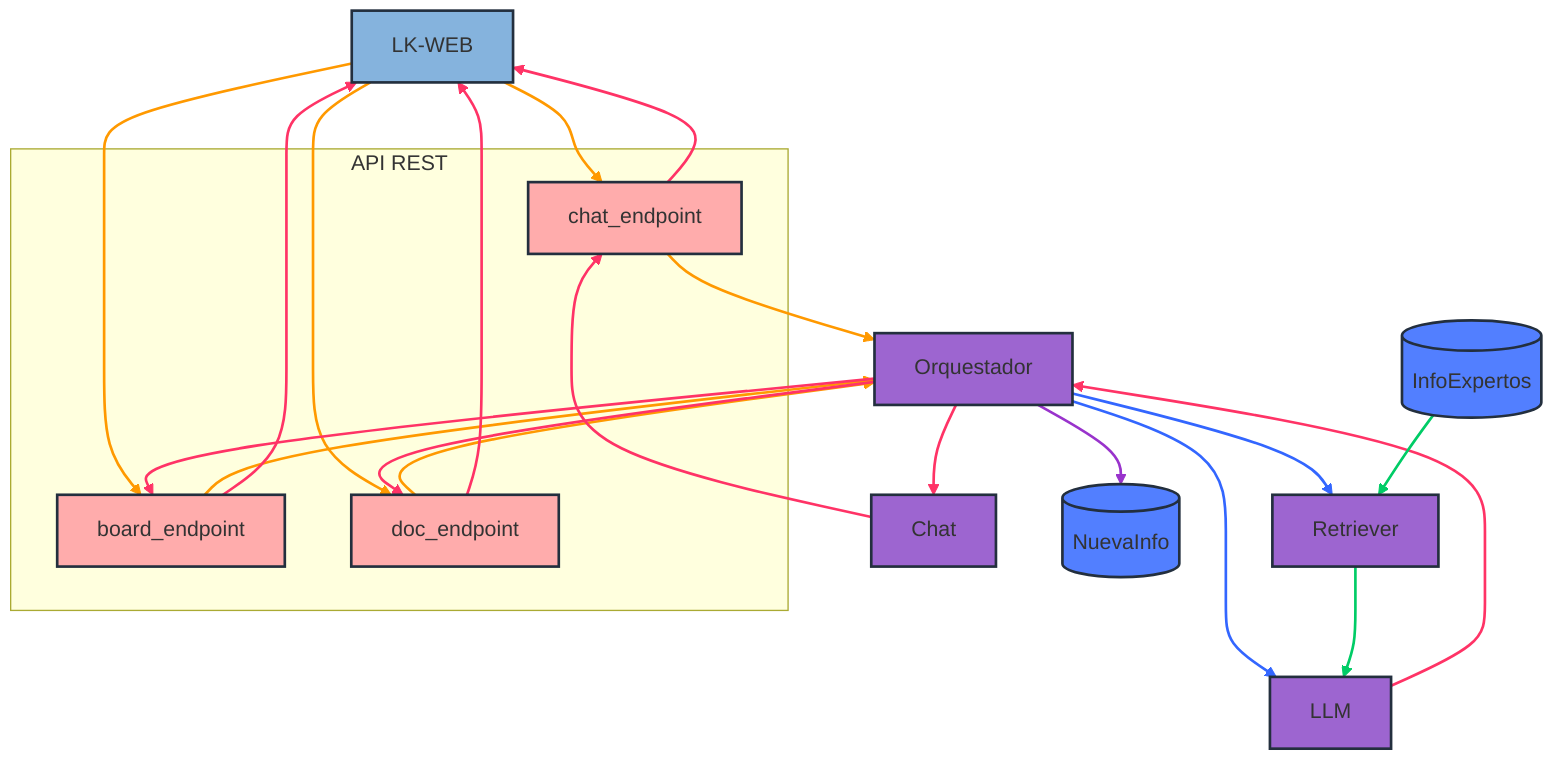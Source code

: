 flowchart TB
    LKWEB[LK-WEB]

    subgraph API[API REST]
        CHAT_EP[chat_endpoint]
        BOARD_EP[board_endpoint]
        DOC_EP[doc_endpoint]
    end

    ORQ[Orquestador]
    LLM[LLM]
    RET[Retriever]
    CHAT[Chat]
    DB_NEW[(NuevaInfo)]
    DB_EXP[(InfoExpertos)]

    LKWEB-->CHAT_EP
    LKWEB-->BOARD_EP
    LKWEB-->DOC_EP

    CHAT_EP-->ORQ
    BOARD_EP-->ORQ
    DOC_EP-->ORQ

    ORQ-->LLM
    ORQ-->RET
    RET-->LLM
    LLM-->ORQ
    ORQ-->CHAT
    
    CHAT-->CHAT_EP
    ORQ-->BOARD_EP
    ORQ-->DOC_EP

    CHAT_EP-->LKWEB
    BOARD_EP-->LKWEB
    DOC_EP-->LKWEB

    ORQ-->DB_NEW
    DB_EXP-->RET

    classDef web fill:#85B3DD,stroke:#232F3E,stroke-width:2px
    classDef api fill:#ffacac,stroke:#232F3E,stroke-width:2px
    classDef core fill:#9D65D0,stroke:#232F3E,stroke-width:2px
    classDef db fill:#527FFF,stroke:#232F3E,stroke-width:2px
    
    class LKWEB web
    class CHAT_EP,BOARD_EP,DOC_EP api
    class ORQ,LLM,RET,CHAT core
    class DB_NEW,DB_EXP db

    linkStyle 0,1,2 stroke:#ff9900,stroke-width:2
    linkStyle 3,4,5 stroke:#ff9900,stroke-width:2
    linkStyle 6,7 stroke:#3366ff,stroke-width:2
    linkStyle 8 stroke:#00cc66,stroke-width:2
    linkStyle 9,10 stroke:#ff3366,stroke-width:2
    linkStyle 11,12,13 stroke:#ff3366,stroke-width:2
    linkStyle 14,15,16 stroke:#ff3366,stroke-width:2
    linkStyle 17 stroke:#9933cc,stroke-width:2
    linkStyle 18 stroke:#00cc66,stroke-width:2